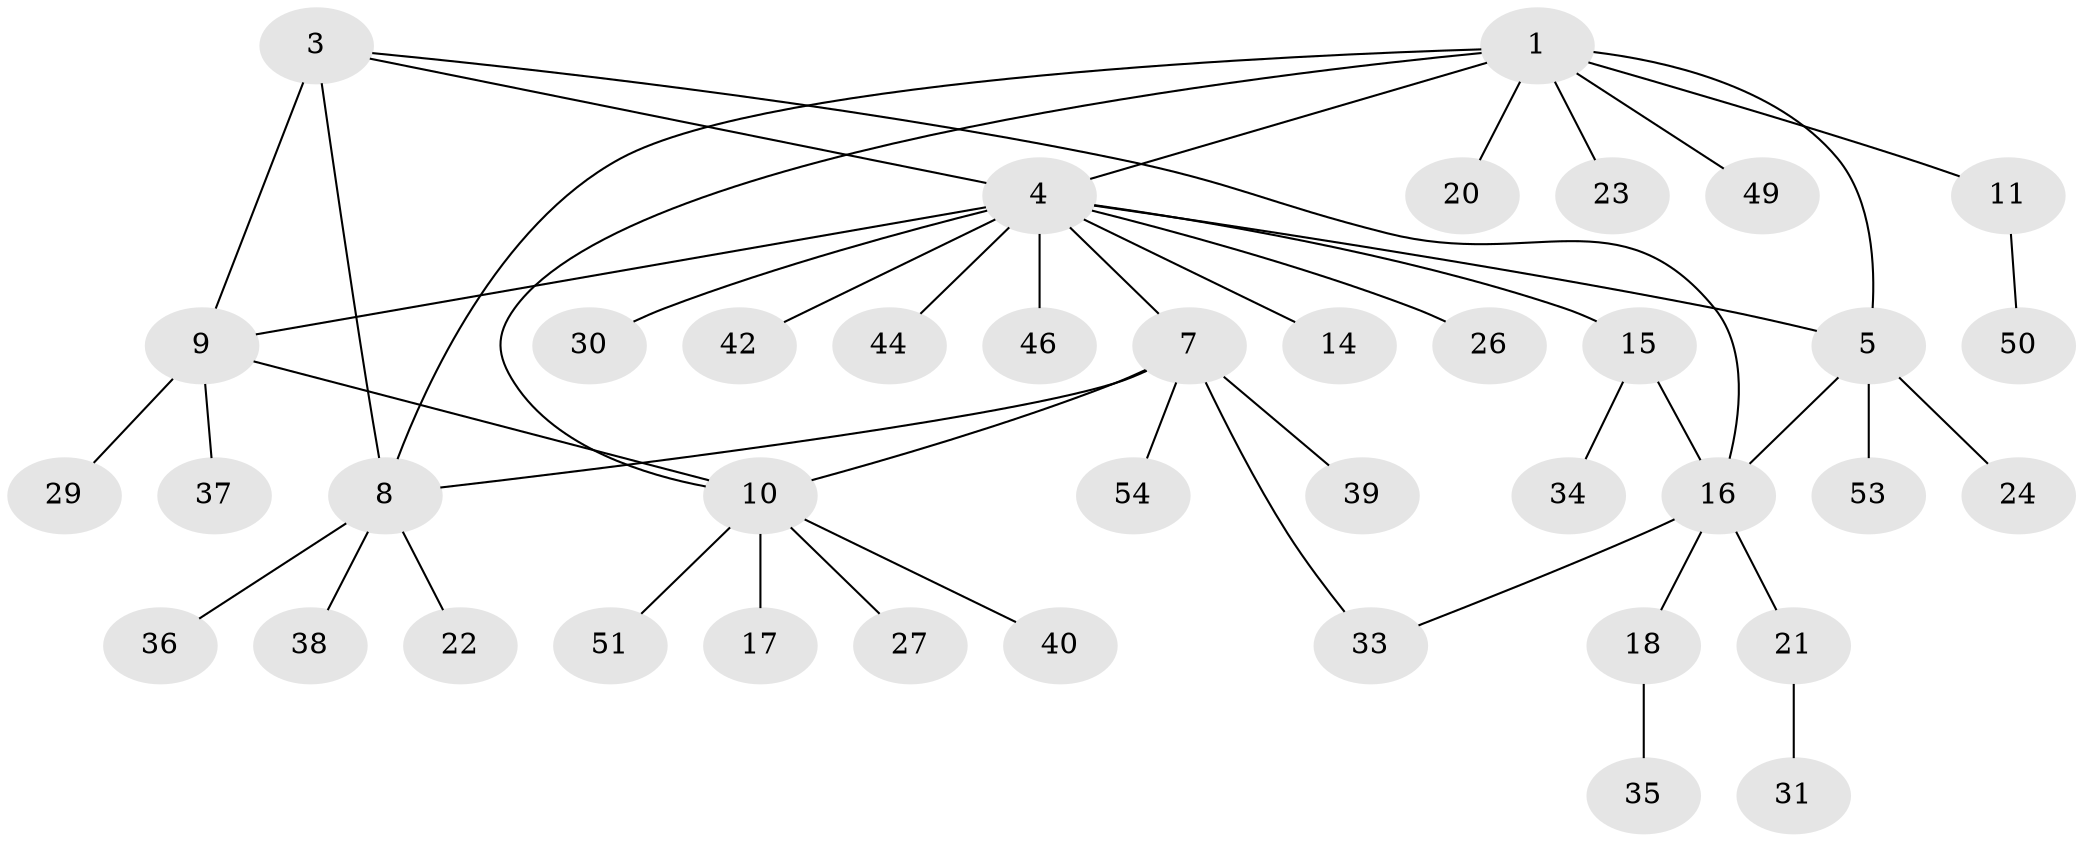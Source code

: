 // Generated by graph-tools (version 1.1) at 2025/24/03/03/25 07:24:16]
// undirected, 40 vertices, 48 edges
graph export_dot {
graph [start="1"]
  node [color=gray90,style=filled];
  1 [super="+2"];
  3 [super="+19"];
  4 [super="+6"];
  5;
  7 [super="+47"];
  8 [super="+13"];
  9 [super="+12"];
  10 [super="+25"];
  11 [super="+45"];
  14;
  15 [super="+52"];
  16 [super="+28"];
  17;
  18;
  20;
  21 [super="+43"];
  22 [super="+48"];
  23;
  24;
  26;
  27 [super="+32"];
  29;
  30;
  31;
  33;
  34 [super="+41"];
  35;
  36;
  37;
  38;
  39;
  40;
  42;
  44;
  46;
  49;
  50;
  51;
  53;
  54;
  1 -- 5;
  1 -- 8;
  1 -- 49;
  1 -- 4;
  1 -- 20;
  1 -- 23;
  1 -- 10;
  1 -- 11;
  3 -- 4;
  3 -- 8;
  3 -- 9 [weight=2];
  3 -- 16;
  4 -- 14;
  4 -- 15;
  4 -- 30;
  4 -- 44 [weight=2];
  4 -- 5;
  4 -- 7;
  4 -- 9;
  4 -- 42;
  4 -- 46;
  4 -- 26;
  5 -- 16;
  5 -- 24;
  5 -- 53;
  7 -- 8;
  7 -- 10;
  7 -- 33;
  7 -- 39;
  7 -- 54;
  8 -- 22;
  8 -- 36;
  8 -- 38;
  9 -- 10;
  9 -- 29;
  9 -- 37;
  10 -- 17;
  10 -- 27;
  10 -- 40;
  10 -- 51;
  11 -- 50;
  15 -- 34;
  15 -- 16;
  16 -- 18;
  16 -- 21;
  16 -- 33;
  18 -- 35;
  21 -- 31;
}
